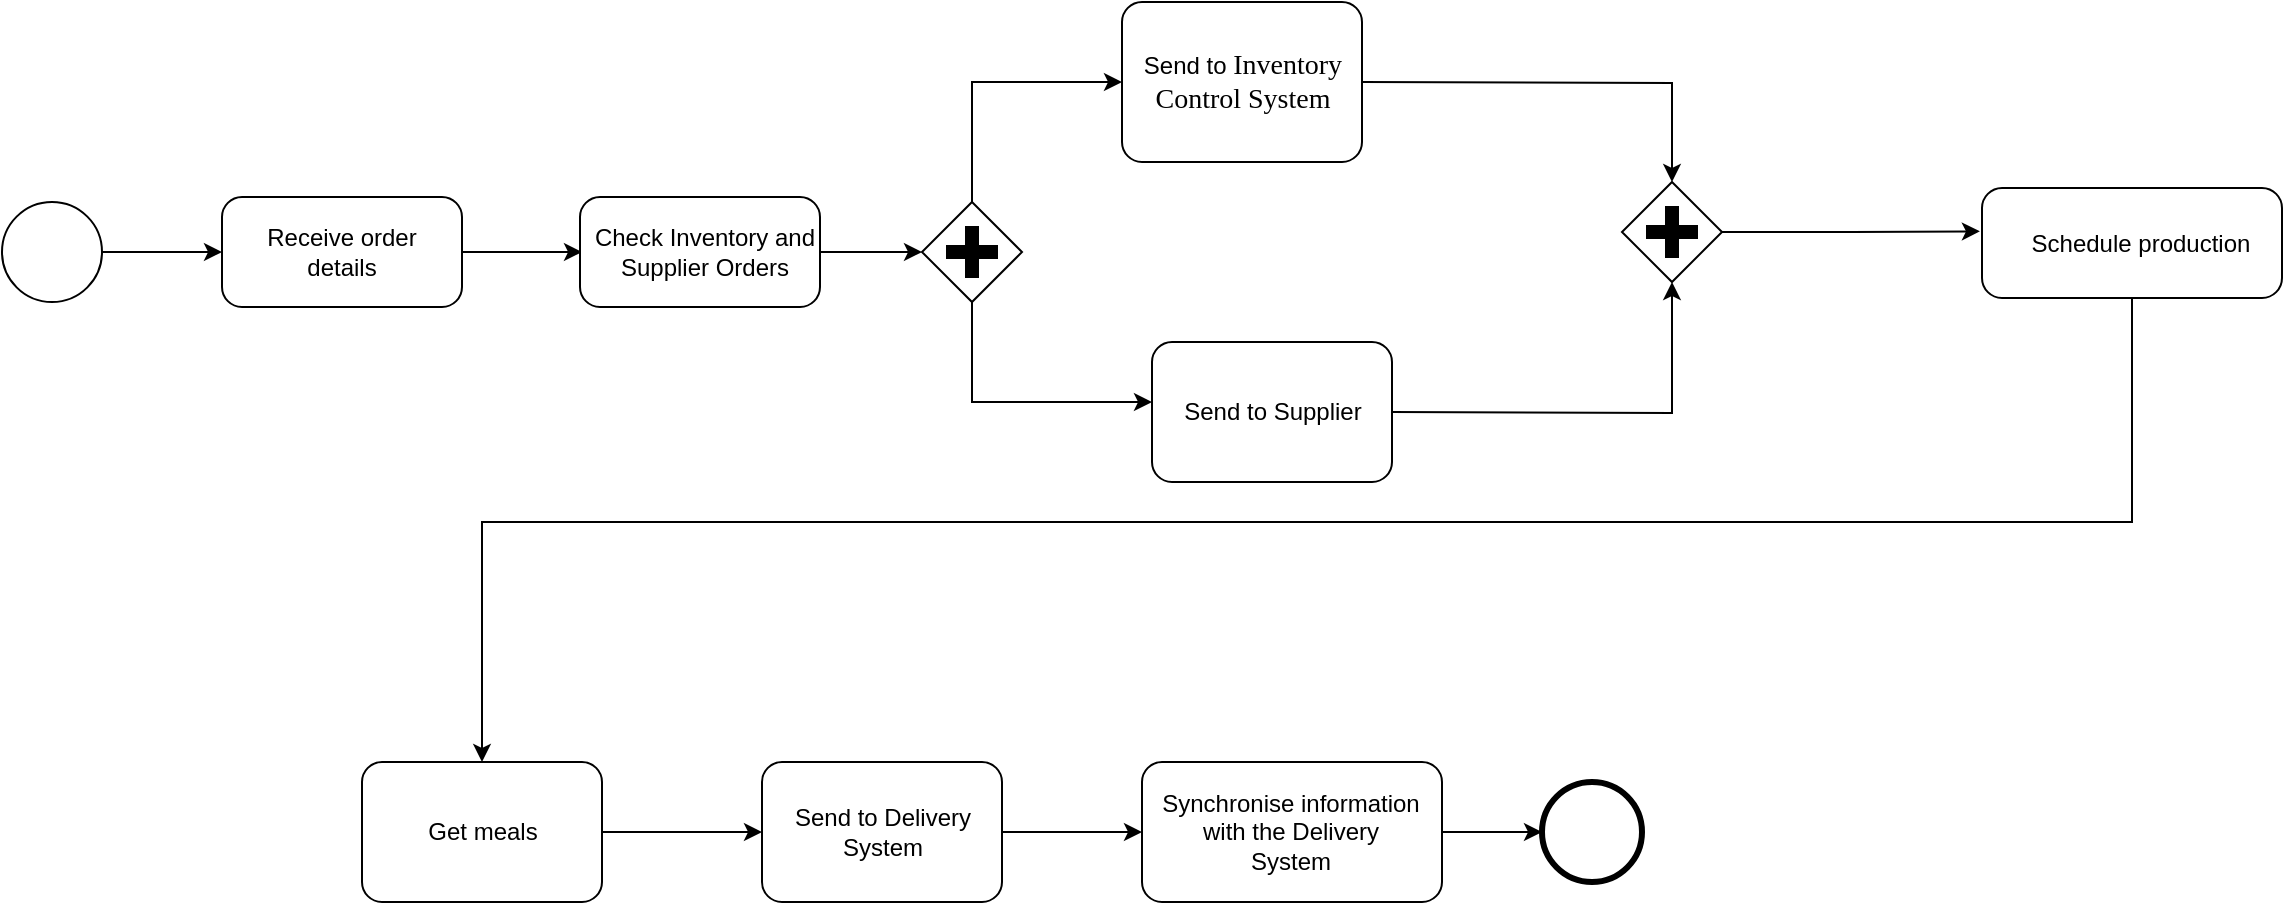 <mxfile version="25.0.3">
  <diagram name="第 1 页" id="xF0TFhV3M4CmZuF5hkXa">
    <mxGraphModel dx="1221" dy="1894" grid="1" gridSize="10" guides="1" tooltips="1" connect="1" arrows="1" fold="1" page="1" pageScale="1" pageWidth="827" pageHeight="1169" math="0" shadow="0">
      <root>
        <mxCell id="0" />
        <mxCell id="1" parent="0" />
        <mxCell id="G-g3rH76fT-ggbkgVnR4-21" value="" style="points=[[0.145,0.145,0],[0.5,0,0],[0.855,0.145,0],[1,0.5,0],[0.855,0.855,0],[0.5,1,0],[0.145,0.855,0],[0,0.5,0]];shape=mxgraph.bpmn.event;html=1;verticalLabelPosition=bottom;labelBackgroundColor=#ffffff;verticalAlign=top;align=center;perimeter=ellipsePerimeter;outlineConnect=0;aspect=fixed;outline=standard;symbol=general;" parent="1" vertex="1">
          <mxGeometry x="80" y="40" width="50" height="50" as="geometry" />
        </mxCell>
        <mxCell id="G-g3rH76fT-ggbkgVnR4-22" value="" style="points=[[0.145,0.145,0],[0.5,0,0],[0.855,0.145,0],[1,0.5,0],[0.855,0.855,0],[0.5,1,0],[0.145,0.855,0],[0,0.5,0]];shape=mxgraph.bpmn.event;html=1;verticalLabelPosition=bottom;labelBackgroundColor=#ffffff;verticalAlign=top;align=center;perimeter=ellipsePerimeter;outlineConnect=0;aspect=fixed;outline=standard;symbol=general;strokeWidth=3;" parent="1" vertex="1">
          <mxGeometry x="850" y="330" width="50" height="50" as="geometry" />
        </mxCell>
        <mxCell id="G-g3rH76fT-ggbkgVnR4-23" style="edgeStyle=orthogonalEdgeStyle;rounded=0;orthogonalLoop=1;jettySize=auto;html=1;" parent="1" source="G-g3rH76fT-ggbkgVnR4-24" edge="1">
          <mxGeometry relative="1" as="geometry">
            <mxPoint x="370" y="65" as="targetPoint" />
          </mxGeometry>
        </mxCell>
        <mxCell id="G-g3rH76fT-ggbkgVnR4-24" value="" style="points=[[0.25,0,0],[0.5,0,0],[0.75,0,0],[1,0.25,0],[1,0.5,0],[1,0.75,0],[0.75,1,0],[0.5,1,0],[0.25,1,0],[0,0.75,0],[0,0.5,0],[0,0.25,0]];shape=mxgraph.bpmn.task;whiteSpace=wrap;rectStyle=rounded;size=10;html=1;container=1;expand=0;collapsible=0;taskMarker=abstract;" parent="1" vertex="1">
          <mxGeometry x="190" y="37.5" width="120" height="55" as="geometry" />
        </mxCell>
        <mxCell id="G-g3rH76fT-ggbkgVnR4-25" value="Receive order details" style="text;html=1;align=center;verticalAlign=middle;whiteSpace=wrap;rounded=0;" parent="G-g3rH76fT-ggbkgVnR4-24" vertex="1">
          <mxGeometry x="20" y="12.5" width="80" height="30" as="geometry" />
        </mxCell>
        <mxCell id="G-g3rH76fT-ggbkgVnR4-26" style="edgeStyle=orthogonalEdgeStyle;rounded=0;orthogonalLoop=1;jettySize=auto;html=1;entryX=0;entryY=0.5;entryDx=0;entryDy=0;entryPerimeter=0;" parent="1" source="G-g3rH76fT-ggbkgVnR4-21" target="G-g3rH76fT-ggbkgVnR4-24" edge="1">
          <mxGeometry relative="1" as="geometry" />
        </mxCell>
        <mxCell id="G-g3rH76fT-ggbkgVnR4-27" style="edgeStyle=orthogonalEdgeStyle;rounded=0;orthogonalLoop=1;jettySize=auto;html=1;exitX=0.5;exitY=1;exitDx=0;exitDy=0;exitPerimeter=0;" parent="1" source="G-g3rH76fT-ggbkgVnR4-28" edge="1">
          <mxGeometry relative="1" as="geometry">
            <mxPoint x="655" y="140" as="targetPoint" />
            <mxPoint x="590" y="90" as="sourcePoint" />
            <Array as="points">
              <mxPoint x="565" y="140" />
            </Array>
          </mxGeometry>
        </mxCell>
        <mxCell id="G-g3rH76fT-ggbkgVnR4-28" value="" style="points=[[0.25,0.25,0],[0.5,0,0],[0.75,0.25,0],[1,0.5,0],[0.75,0.75,0],[0.5,1,0],[0.25,0.75,0],[0,0.5,0]];shape=mxgraph.bpmn.gateway2;html=1;verticalLabelPosition=bottom;labelBackgroundColor=#ffffff;verticalAlign=top;align=center;perimeter=rhombusPerimeter;outlineConnect=0;outline=none;symbol=none;gwType=parallel;" parent="1" vertex="1">
          <mxGeometry x="540" y="40" width="50" height="50" as="geometry" />
        </mxCell>
        <mxCell id="G-g3rH76fT-ggbkgVnR4-29" value="" style="points=[[0.25,0,0],[0.5,0,0],[0.75,0,0],[1,0.25,0],[1,0.5,0],[1,0.75,0],[0.75,1,0],[0.5,1,0],[0.25,1,0],[0,0.75,0],[0,0.5,0],[0,0.25,0]];shape=mxgraph.bpmn.task;whiteSpace=wrap;rectStyle=rounded;size=10;html=1;container=1;expand=0;collapsible=0;taskMarker=abstract;" parent="1" vertex="1">
          <mxGeometry x="369" y="37.5" width="120" height="55" as="geometry" />
        </mxCell>
        <mxCell id="G-g3rH76fT-ggbkgVnR4-30" value="Check Inventory and Supplier Orders" style="text;html=1;align=center;verticalAlign=middle;whiteSpace=wrap;rounded=0;" parent="G-g3rH76fT-ggbkgVnR4-29" vertex="1">
          <mxGeometry x="5" y="12.5" width="115" height="30" as="geometry" />
        </mxCell>
        <mxCell id="G-g3rH76fT-ggbkgVnR4-31" style="edgeStyle=orthogonalEdgeStyle;rounded=0;orthogonalLoop=1;jettySize=auto;html=1;entryX=0;entryY=0.5;entryDx=0;entryDy=0;entryPerimeter=0;" parent="1" source="G-g3rH76fT-ggbkgVnR4-29" target="G-g3rH76fT-ggbkgVnR4-28" edge="1">
          <mxGeometry relative="1" as="geometry" />
        </mxCell>
        <mxCell id="G-g3rH76fT-ggbkgVnR4-32" value="" style="points=[[0.25,0,0],[0.5,0,0],[0.75,0,0],[1,0.25,0],[1,0.5,0],[1,0.75,0],[0.75,1,0],[0.5,1,0],[0.25,1,0],[0,0.75,0],[0,0.5,0],[0,0.25,0]];shape=mxgraph.bpmn.task;whiteSpace=wrap;rectStyle=rounded;size=10;html=1;container=1;expand=0;collapsible=0;taskMarker=abstract;" parent="1" vertex="1">
          <mxGeometry x="640" y="-60" width="120" height="80" as="geometry" />
        </mxCell>
        <mxCell id="G-g3rH76fT-ggbkgVnR4-33" style="edgeStyle=orthogonalEdgeStyle;rounded=0;orthogonalLoop=1;jettySize=auto;html=1;entryX=0.5;entryY=0;entryDx=0;entryDy=0;entryPerimeter=0;" parent="G-g3rH76fT-ggbkgVnR4-32" edge="1" target="mM1syxIml18nSU2iM7hq-1">
          <mxGeometry relative="1" as="geometry">
            <mxPoint x="272" y="90" as="targetPoint" />
            <mxPoint x="119.5" y="40" as="sourcePoint" />
          </mxGeometry>
        </mxCell>
        <mxCell id="G-g3rH76fT-ggbkgVnR4-34" value="Send to&amp;nbsp;&lt;span style=&quot;font-family: Calibri; font-size: 10.5pt; background-color: initial;&quot;&gt;Inventory Control System&lt;/span&gt;" style="text;html=1;align=center;verticalAlign=middle;whiteSpace=wrap;rounded=0;" parent="G-g3rH76fT-ggbkgVnR4-32" vertex="1">
          <mxGeometry x="2.5" y="18.18" width="115" height="43.64" as="geometry" />
        </mxCell>
        <mxCell id="G-g3rH76fT-ggbkgVnR4-35" value="" style="points=[[0.25,0,0],[0.5,0,0],[0.75,0,0],[1,0.25,0],[1,0.5,0],[1,0.75,0],[0.75,1,0],[0.5,1,0],[0.25,1,0],[0,0.75,0],[0,0.5,0],[0,0.25,0]];shape=mxgraph.bpmn.task;whiteSpace=wrap;rectStyle=rounded;size=10;html=1;container=1;expand=0;collapsible=0;taskMarker=abstract;" parent="1" vertex="1">
          <mxGeometry x="655" y="110" width="120" height="70" as="geometry" />
        </mxCell>
        <mxCell id="G-g3rH76fT-ggbkgVnR4-36" value="Send to Supplier" style="text;html=1;align=center;verticalAlign=middle;whiteSpace=wrap;rounded=0;" parent="G-g3rH76fT-ggbkgVnR4-35" vertex="1">
          <mxGeometry x="7.5" y="15.91" width="105" height="38.18" as="geometry" />
        </mxCell>
        <mxCell id="G-g3rH76fT-ggbkgVnR4-37" style="edgeStyle=orthogonalEdgeStyle;rounded=0;orthogonalLoop=1;jettySize=auto;html=1;exitX=0.5;exitY=0;exitDx=0;exitDy=0;exitPerimeter=0;entryX=0;entryY=0.5;entryDx=0;entryDy=0;entryPerimeter=0;" parent="1" source="G-g3rH76fT-ggbkgVnR4-28" target="G-g3rH76fT-ggbkgVnR4-32" edge="1">
          <mxGeometry relative="1" as="geometry" />
        </mxCell>
        <mxCell id="G-g3rH76fT-ggbkgVnR4-47" style="edgeStyle=orthogonalEdgeStyle;rounded=0;orthogonalLoop=1;jettySize=auto;html=1;entryX=0.5;entryY=0;entryDx=0;entryDy=0;entryPerimeter=0;exitX=0.5;exitY=1;exitDx=0;exitDy=0;exitPerimeter=0;" parent="1" source="G-g3rH76fT-ggbkgVnR4-38" target="G-g3rH76fT-ggbkgVnR4-42" edge="1">
          <mxGeometry relative="1" as="geometry">
            <mxPoint x="450" y="200" as="targetPoint" />
            <Array as="points">
              <mxPoint x="1145" y="200" />
              <mxPoint x="320" y="200" />
            </Array>
          </mxGeometry>
        </mxCell>
        <mxCell id="G-g3rH76fT-ggbkgVnR4-38" value="" style="points=[[0.25,0,0],[0.5,0,0],[0.75,0,0],[1,0.25,0],[1,0.5,0],[1,0.75,0],[0.75,1,0],[0.5,1,0],[0.25,1,0],[0,0.75,0],[0,0.5,0],[0,0.25,0]];shape=mxgraph.bpmn.task;whiteSpace=wrap;rectStyle=rounded;size=10;html=1;container=1;expand=0;collapsible=0;taskMarker=abstract;" parent="1" vertex="1">
          <mxGeometry x="1070" y="33" width="150" height="55" as="geometry" />
        </mxCell>
        <mxCell id="G-g3rH76fT-ggbkgVnR4-39" value="&lt;p class=&quot;MsoNormal&quot;&gt;Schedule production&lt;/p&gt;" style="text;html=1;align=center;verticalAlign=middle;whiteSpace=wrap;rounded=0;" parent="G-g3rH76fT-ggbkgVnR4-38" vertex="1">
          <mxGeometry x="18.75" y="12.5" width="121.25" height="30" as="geometry" />
        </mxCell>
        <mxCell id="G-g3rH76fT-ggbkgVnR4-40" style="edgeStyle=orthogonalEdgeStyle;rounded=0;orthogonalLoop=1;jettySize=auto;html=1;entryX=0.5;entryY=1;entryDx=0;entryDy=0;entryPerimeter=0;" parent="1" edge="1" target="mM1syxIml18nSU2iM7hq-1">
          <mxGeometry relative="1" as="geometry">
            <mxPoint x="912" y="90" as="targetPoint" />
            <mxPoint x="774.5" y="145" as="sourcePoint" />
          </mxGeometry>
        </mxCell>
        <mxCell id="G-g3rH76fT-ggbkgVnR4-52" style="edgeStyle=orthogonalEdgeStyle;rounded=0;orthogonalLoop=1;jettySize=auto;html=1;" parent="1" source="G-g3rH76fT-ggbkgVnR4-42" target="G-g3rH76fT-ggbkgVnR4-48" edge="1">
          <mxGeometry relative="1" as="geometry" />
        </mxCell>
        <mxCell id="G-g3rH76fT-ggbkgVnR4-42" value="" style="points=[[0.25,0,0],[0.5,0,0],[0.75,0,0],[1,0.25,0],[1,0.5,0],[1,0.75,0],[0.75,1,0],[0.5,1,0],[0.25,1,0],[0,0.75,0],[0,0.5,0],[0,0.25,0]];shape=mxgraph.bpmn.task;whiteSpace=wrap;rectStyle=rounded;size=10;html=1;container=1;expand=0;collapsible=0;taskMarker=abstract;" parent="1" vertex="1">
          <mxGeometry x="260" y="320" width="120" height="70" as="geometry" />
        </mxCell>
        <mxCell id="G-g3rH76fT-ggbkgVnR4-43" value="Get meals" style="text;html=1;align=center;verticalAlign=middle;whiteSpace=wrap;rounded=0;" parent="G-g3rH76fT-ggbkgVnR4-42" vertex="1">
          <mxGeometry x="7.5" y="15.91" width="105" height="38.18" as="geometry" />
        </mxCell>
        <mxCell id="G-g3rH76fT-ggbkgVnR4-48" value="" style="points=[[0.25,0,0],[0.5,0,0],[0.75,0,0],[1,0.25,0],[1,0.5,0],[1,0.75,0],[0.75,1,0],[0.5,1,0],[0.25,1,0],[0,0.75,0],[0,0.5,0],[0,0.25,0]];shape=mxgraph.bpmn.task;whiteSpace=wrap;rectStyle=rounded;size=10;html=1;container=1;expand=0;collapsible=0;taskMarker=abstract;" parent="1" vertex="1">
          <mxGeometry x="460" y="320" width="120" height="70" as="geometry" />
        </mxCell>
        <mxCell id="G-g3rH76fT-ggbkgVnR4-49" value="Send to Delivery System" style="text;html=1;align=center;verticalAlign=middle;whiteSpace=wrap;rounded=0;" parent="G-g3rH76fT-ggbkgVnR4-48" vertex="1">
          <mxGeometry x="7.5" y="15.91" width="105" height="38.18" as="geometry" />
        </mxCell>
        <mxCell id="G-g3rH76fT-ggbkgVnR4-58" value="" style="edgeStyle=orthogonalEdgeStyle;rounded=0;orthogonalLoop=1;jettySize=auto;html=1;" parent="1" source="G-g3rH76fT-ggbkgVnR4-54" target="G-g3rH76fT-ggbkgVnR4-22" edge="1">
          <mxGeometry relative="1" as="geometry" />
        </mxCell>
        <mxCell id="G-g3rH76fT-ggbkgVnR4-54" value="" style="points=[[0.25,0,0],[0.5,0,0],[0.75,0,0],[1,0.25,0],[1,0.5,0],[1,0.75,0],[0.75,1,0],[0.5,1,0],[0.25,1,0],[0,0.75,0],[0,0.5,0],[0,0.25,0]];shape=mxgraph.bpmn.task;whiteSpace=wrap;rectStyle=rounded;size=10;html=1;container=1;expand=0;collapsible=0;taskMarker=abstract;" parent="1" vertex="1">
          <mxGeometry x="650" y="320" width="150" height="70" as="geometry" />
        </mxCell>
        <mxCell id="G-g3rH76fT-ggbkgVnR4-55" value="Synchronise information with the Delivery System" style="text;html=1;align=center;verticalAlign=middle;whiteSpace=wrap;rounded=0;" parent="G-g3rH76fT-ggbkgVnR4-54" vertex="1">
          <mxGeometry x="9.375" y="15.91" width="131.25" height="38.18" as="geometry" />
        </mxCell>
        <mxCell id="G-g3rH76fT-ggbkgVnR4-56" style="edgeStyle=orthogonalEdgeStyle;rounded=0;orthogonalLoop=1;jettySize=auto;html=1;entryX=0;entryY=0.5;entryDx=0;entryDy=0;entryPerimeter=0;" parent="1" source="G-g3rH76fT-ggbkgVnR4-48" target="G-g3rH76fT-ggbkgVnR4-54" edge="1">
          <mxGeometry relative="1" as="geometry" />
        </mxCell>
        <mxCell id="mM1syxIml18nSU2iM7hq-1" value="" style="points=[[0.25,0.25,0],[0.5,0,0],[0.75,0.25,0],[1,0.5,0],[0.75,0.75,0],[0.5,1,0],[0.25,0.75,0],[0,0.5,0]];shape=mxgraph.bpmn.gateway2;html=1;verticalLabelPosition=bottom;labelBackgroundColor=#ffffff;verticalAlign=top;align=center;perimeter=rhombusPerimeter;outlineConnect=0;outline=none;symbol=none;gwType=parallel;" vertex="1" parent="1">
          <mxGeometry x="890" y="30" width="50" height="50" as="geometry" />
        </mxCell>
        <mxCell id="mM1syxIml18nSU2iM7hq-2" style="edgeStyle=orthogonalEdgeStyle;rounded=0;orthogonalLoop=1;jettySize=auto;html=1;entryX=-0.007;entryY=0.394;entryDx=0;entryDy=0;entryPerimeter=0;" edge="1" parent="1" source="mM1syxIml18nSU2iM7hq-1" target="G-g3rH76fT-ggbkgVnR4-38">
          <mxGeometry relative="1" as="geometry" />
        </mxCell>
      </root>
    </mxGraphModel>
  </diagram>
</mxfile>
